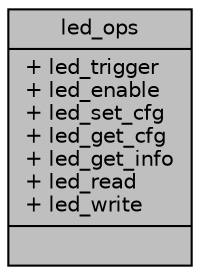 digraph "led_ops"
{
 // INTERACTIVE_SVG=YES
 // LATEX_PDF_SIZE
  bgcolor="transparent";
  edge [fontname="Helvetica",fontsize="10",labelfontname="Helvetica",labelfontsize="10"];
  node [fontname="Helvetica",fontsize="10",shape=record];
  Node1 [label="{led_ops\n|+ led_trigger\l+ led_enable\l+ led_set_cfg\l+ led_get_cfg\l+ led_get_info\l+ led_read\l+ led_write\l|}",height=0.2,width=0.4,color="black", fillcolor="grey75", style="filled", fontcolor="black",tooltip=" "];
}
